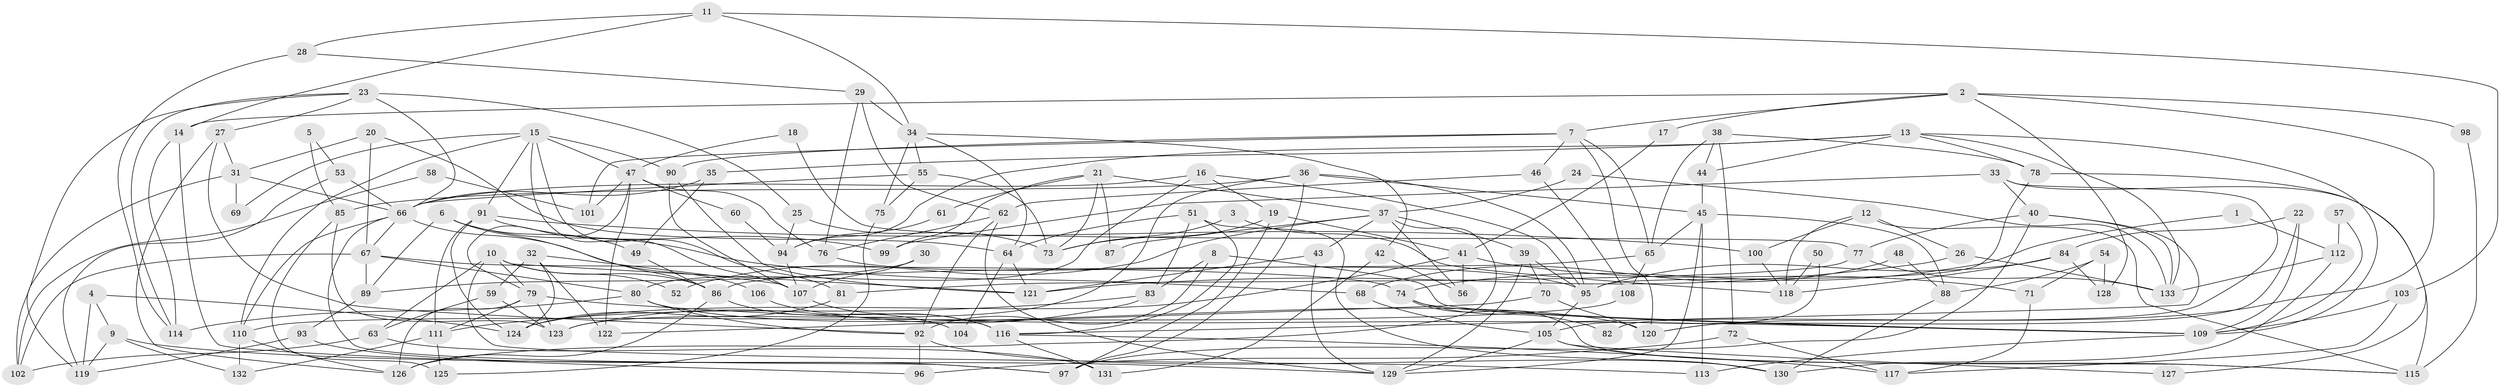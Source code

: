 // coarse degree distribution, {9: 0.05063291139240506, 4: 0.189873417721519, 6: 0.11392405063291139, 2: 0.1518987341772152, 3: 0.189873417721519, 5: 0.20253164556962025, 8: 0.0379746835443038, 15: 0.012658227848101266, 12: 0.012658227848101266, 7: 0.02531645569620253, 10: 0.012658227848101266}
// Generated by graph-tools (version 1.1) at 2025/54/03/04/25 21:54:53]
// undirected, 133 vertices, 266 edges
graph export_dot {
graph [start="1"]
  node [color=gray90,style=filled];
  1;
  2;
  3;
  4;
  5;
  6;
  7;
  8;
  9;
  10;
  11;
  12;
  13;
  14;
  15;
  16;
  17;
  18;
  19;
  20;
  21;
  22;
  23;
  24;
  25;
  26;
  27;
  28;
  29;
  30;
  31;
  32;
  33;
  34;
  35;
  36;
  37;
  38;
  39;
  40;
  41;
  42;
  43;
  44;
  45;
  46;
  47;
  48;
  49;
  50;
  51;
  52;
  53;
  54;
  55;
  56;
  57;
  58;
  59;
  60;
  61;
  62;
  63;
  64;
  65;
  66;
  67;
  68;
  69;
  70;
  71;
  72;
  73;
  74;
  75;
  76;
  77;
  78;
  79;
  80;
  81;
  82;
  83;
  84;
  85;
  86;
  87;
  88;
  89;
  90;
  91;
  92;
  93;
  94;
  95;
  96;
  97;
  98;
  99;
  100;
  101;
  102;
  103;
  104;
  105;
  106;
  107;
  108;
  109;
  110;
  111;
  112;
  113;
  114;
  115;
  116;
  117;
  118;
  119;
  120;
  121;
  122;
  123;
  124;
  125;
  126;
  127;
  128;
  129;
  130;
  131;
  132;
  133;
  1 -- 112;
  1 -- 74;
  2 -- 120;
  2 -- 7;
  2 -- 14;
  2 -- 17;
  2 -- 98;
  2 -- 128;
  3 -- 118;
  3 -- 73;
  4 -- 124;
  4 -- 9;
  4 -- 119;
  5 -- 53;
  5 -- 85;
  6 -- 89;
  6 -- 86;
  6 -- 49;
  6 -- 68;
  7 -- 65;
  7 -- 90;
  7 -- 46;
  7 -- 101;
  7 -- 120;
  8 -- 109;
  8 -- 92;
  8 -- 83;
  9 -- 129;
  9 -- 119;
  9 -- 132;
  10 -- 113;
  10 -- 63;
  10 -- 52;
  10 -- 79;
  10 -- 86;
  10 -- 121;
  11 -- 14;
  11 -- 34;
  11 -- 28;
  11 -- 103;
  12 -- 100;
  12 -- 26;
  12 -- 115;
  12 -- 118;
  13 -- 44;
  13 -- 35;
  13 -- 78;
  13 -- 94;
  13 -- 109;
  13 -- 133;
  14 -- 114;
  14 -- 96;
  15 -- 110;
  15 -- 91;
  15 -- 47;
  15 -- 69;
  15 -- 81;
  15 -- 90;
  15 -- 107;
  16 -- 95;
  16 -- 19;
  16 -- 66;
  16 -- 80;
  17 -- 41;
  18 -- 77;
  18 -- 47;
  19 -- 97;
  19 -- 73;
  19 -- 41;
  20 -- 64;
  20 -- 31;
  20 -- 67;
  21 -- 73;
  21 -- 37;
  21 -- 61;
  21 -- 87;
  21 -- 99;
  22 -- 109;
  22 -- 120;
  22 -- 84;
  23 -- 27;
  23 -- 66;
  23 -- 25;
  23 -- 102;
  23 -- 114;
  24 -- 37;
  24 -- 133;
  25 -- 94;
  25 -- 73;
  26 -- 121;
  26 -- 133;
  27 -- 126;
  27 -- 92;
  27 -- 31;
  28 -- 114;
  28 -- 29;
  29 -- 76;
  29 -- 34;
  29 -- 62;
  30 -- 107;
  30 -- 89;
  31 -- 66;
  31 -- 69;
  31 -- 119;
  32 -- 124;
  32 -- 59;
  32 -- 107;
  32 -- 122;
  33 -- 99;
  33 -- 115;
  33 -- 40;
  33 -- 82;
  34 -- 75;
  34 -- 42;
  34 -- 55;
  34 -- 64;
  35 -- 66;
  35 -- 49;
  36 -- 123;
  36 -- 95;
  36 -- 45;
  36 -- 85;
  36 -- 97;
  37 -- 126;
  37 -- 39;
  37 -- 43;
  37 -- 52;
  37 -- 56;
  37 -- 87;
  38 -- 78;
  38 -- 65;
  38 -- 44;
  38 -- 72;
  39 -- 70;
  39 -- 129;
  39 -- 95;
  40 -- 97;
  40 -- 77;
  40 -- 116;
  40 -- 133;
  41 -- 71;
  41 -- 56;
  41 -- 124;
  42 -- 56;
  42 -- 131;
  43 -- 121;
  43 -- 129;
  44 -- 45;
  45 -- 129;
  45 -- 65;
  45 -- 88;
  45 -- 113;
  46 -- 62;
  46 -- 108;
  47 -- 79;
  47 -- 60;
  47 -- 76;
  47 -- 101;
  47 -- 122;
  48 -- 88;
  48 -- 68;
  49 -- 86;
  50 -- 105;
  50 -- 118;
  51 -- 116;
  51 -- 64;
  51 -- 83;
  51 -- 130;
  53 -- 119;
  53 -- 66;
  54 -- 128;
  54 -- 88;
  54 -- 71;
  55 -- 66;
  55 -- 73;
  55 -- 75;
  57 -- 109;
  57 -- 112;
  58 -- 102;
  58 -- 101;
  59 -- 63;
  59 -- 123;
  60 -- 94;
  61 -- 94;
  62 -- 92;
  62 -- 76;
  62 -- 129;
  63 -- 131;
  63 -- 102;
  64 -- 121;
  64 -- 104;
  65 -- 108;
  65 -- 86;
  66 -- 110;
  66 -- 67;
  66 -- 97;
  66 -- 106;
  67 -- 74;
  67 -- 80;
  67 -- 89;
  67 -- 102;
  68 -- 105;
  70 -- 122;
  70 -- 120;
  71 -- 117;
  72 -- 117;
  72 -- 96;
  74 -- 115;
  74 -- 82;
  74 -- 109;
  75 -- 125;
  76 -- 95;
  77 -- 133;
  77 -- 81;
  78 -- 95;
  78 -- 127;
  79 -- 109;
  79 -- 111;
  79 -- 123;
  79 -- 126;
  80 -- 92;
  80 -- 114;
  80 -- 120;
  81 -- 124;
  83 -- 111;
  83 -- 123;
  84 -- 95;
  84 -- 118;
  84 -- 128;
  85 -- 123;
  85 -- 125;
  86 -- 104;
  86 -- 126;
  88 -- 130;
  89 -- 93;
  90 -- 107;
  90 -- 121;
  91 -- 111;
  91 -- 124;
  91 -- 99;
  91 -- 100;
  92 -- 96;
  92 -- 130;
  93 -- 97;
  93 -- 119;
  94 -- 107;
  95 -- 105;
  98 -- 115;
  100 -- 118;
  103 -- 109;
  103 -- 117;
  105 -- 129;
  105 -- 115;
  105 -- 127;
  106 -- 116;
  107 -- 116;
  108 -- 110;
  109 -- 113;
  110 -- 132;
  110 -- 126;
  111 -- 125;
  111 -- 132;
  112 -- 133;
  112 -- 130;
  116 -- 117;
  116 -- 131;
}
